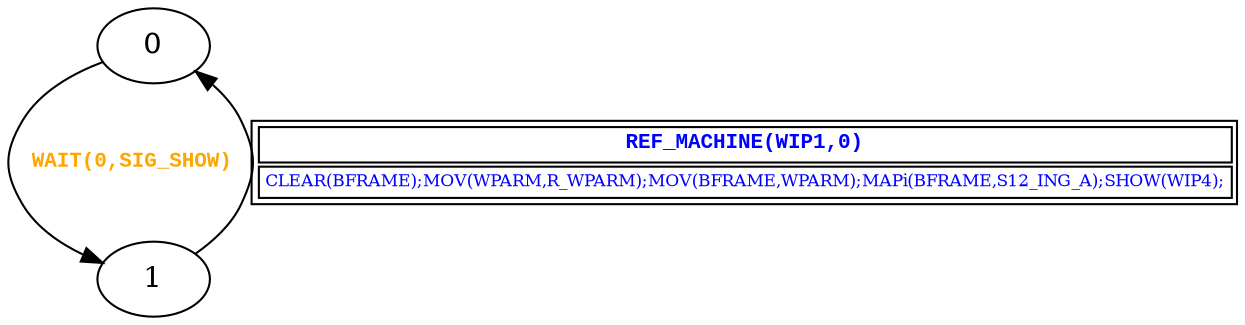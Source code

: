 digraph {
 node [shape=oval];
"0" -> "1"[fontcolor=orange, label=< <table border="0"><tr><td><font face="Courier New" point-size="10"><b>WAIT(0,SIG_SHOW)<br align="left"/></b></font></td></tr>
</table>>];
"1" -> "0"[fontcolor=blue, label=< <table border="1"><tr><td><font face="Courier New" point-size="10"><b>REF_MACHINE(WIP1,0)<br align="left"/></b></font></td></tr>
<tr><td><font point-size="8" color ="blue">CLEAR(BFRAME);MOV(WPARM,R_WPARM);MOV(BFRAME,WPARM);MAPi(BFRAME,S12_ING_A);SHOW(WIP4);<br align="left"/></font></td></tr></table>>];
}

